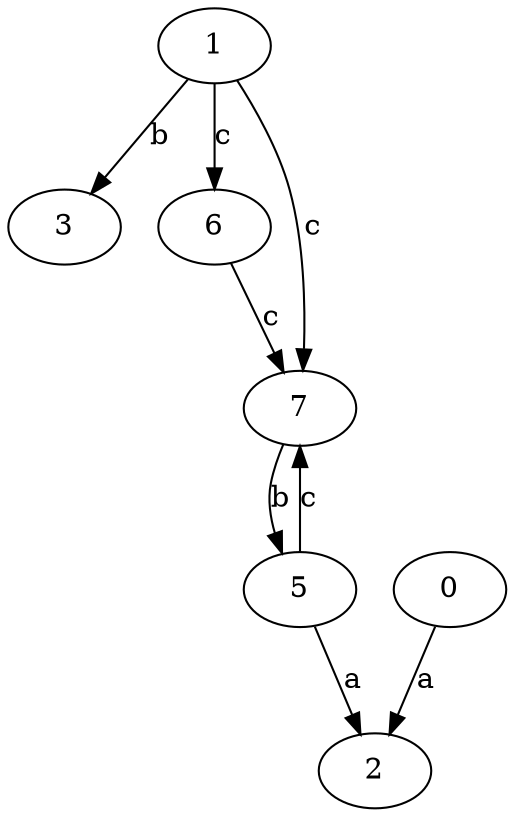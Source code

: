 strict digraph  {
1;
2;
3;
5;
6;
0;
7;
1 -> 3  [label=b];
1 -> 6  [label=c];
1 -> 7  [label=c];
5 -> 2  [label=a];
5 -> 7  [label=c];
6 -> 7  [label=c];
0 -> 2  [label=a];
7 -> 5  [label=b];
}
